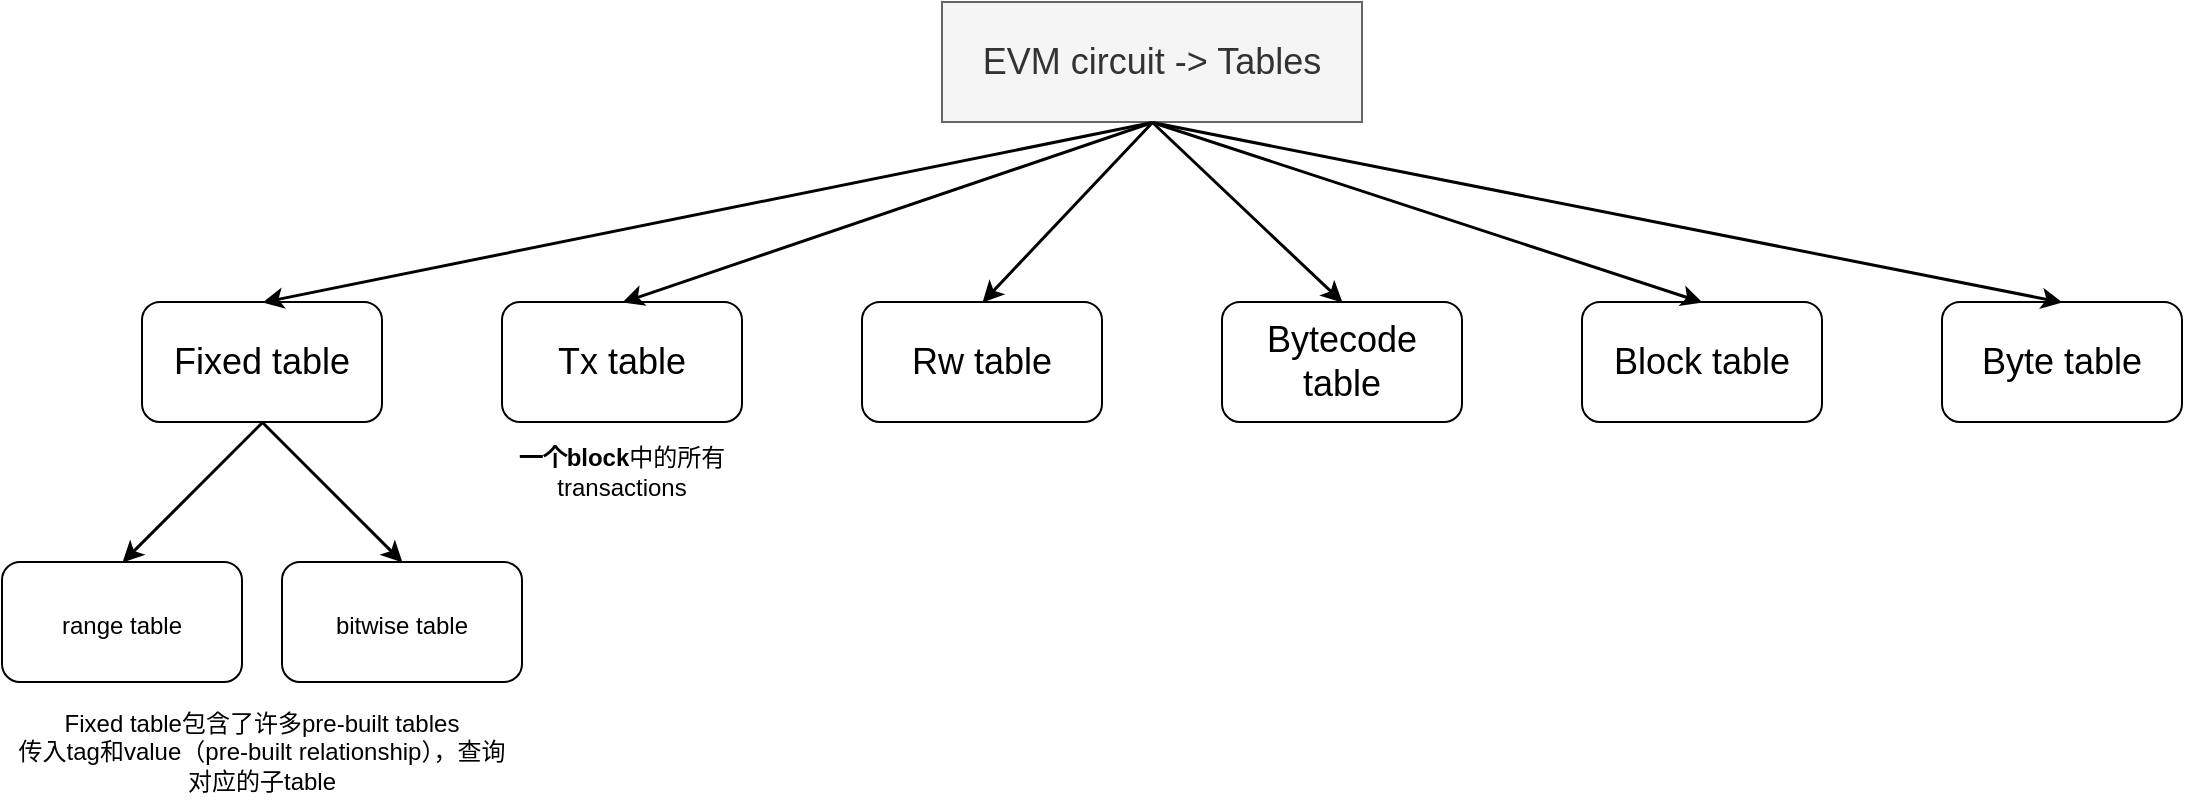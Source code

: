 <mxfile version="20.0.1" type="github">
  <diagram id="armhqeUeygUle4aU3SDP" name="Page-1">
    <mxGraphModel dx="1426" dy="794" grid="1" gridSize="10" guides="1" tooltips="1" connect="1" arrows="1" fold="1" page="1" pageScale="1" pageWidth="850" pageHeight="1100" math="0" shadow="0">
      <root>
        <mxCell id="0" />
        <mxCell id="1" parent="0" />
        <mxCell id="ORBNNmTDlNbMWPVycZKd-1" value="&lt;font style=&quot;font-size: 18px;&quot;&gt;EVM circuit -&amp;gt; Tables&lt;/font&gt;" style="rounded=0;whiteSpace=wrap;html=1;fillColor=#f5f5f5;strokeColor=#666666;strokeWidth=1;fontColor=#333333;" vertex="1" parent="1">
          <mxGeometry x="480" y="200" width="210" height="60" as="geometry" />
        </mxCell>
        <mxCell id="ORBNNmTDlNbMWPVycZKd-2" value="Fixed table" style="rounded=1;whiteSpace=wrap;html=1;fontSize=18;strokeWidth=1;" vertex="1" parent="1">
          <mxGeometry x="80" y="350" width="120" height="60" as="geometry" />
        </mxCell>
        <mxCell id="ORBNNmTDlNbMWPVycZKd-3" value="Tx table" style="rounded=1;whiteSpace=wrap;html=1;fontSize=18;strokeWidth=1;" vertex="1" parent="1">
          <mxGeometry x="260" y="350" width="120" height="60" as="geometry" />
        </mxCell>
        <mxCell id="ORBNNmTDlNbMWPVycZKd-4" value="Rw table" style="rounded=1;whiteSpace=wrap;html=1;fontSize=18;strokeWidth=1;" vertex="1" parent="1">
          <mxGeometry x="440" y="350" width="120" height="60" as="geometry" />
        </mxCell>
        <mxCell id="ORBNNmTDlNbMWPVycZKd-5" value="Bytecode table" style="rounded=1;whiteSpace=wrap;html=1;fontSize=18;strokeWidth=1;" vertex="1" parent="1">
          <mxGeometry x="620" y="350" width="120" height="60" as="geometry" />
        </mxCell>
        <mxCell id="ORBNNmTDlNbMWPVycZKd-6" value="Block table" style="rounded=1;whiteSpace=wrap;html=1;fontSize=18;strokeWidth=1;" vertex="1" parent="1">
          <mxGeometry x="800" y="350" width="120" height="60" as="geometry" />
        </mxCell>
        <mxCell id="ORBNNmTDlNbMWPVycZKd-7" value="Byte table" style="rounded=1;whiteSpace=wrap;html=1;fontSize=18;strokeWidth=1;" vertex="1" parent="1">
          <mxGeometry x="980" y="350" width="120" height="60" as="geometry" />
        </mxCell>
        <mxCell id="ORBNNmTDlNbMWPVycZKd-8" value="" style="endArrow=classic;html=1;rounded=0;fontSize=18;exitX=0.5;exitY=1;exitDx=0;exitDy=0;entryX=0.5;entryY=0;entryDx=0;entryDy=0;strokeWidth=1.5;" edge="1" parent="1" source="ORBNNmTDlNbMWPVycZKd-1" target="ORBNNmTDlNbMWPVycZKd-2">
          <mxGeometry width="50" height="50" relative="1" as="geometry">
            <mxPoint x="400" y="420" as="sourcePoint" />
            <mxPoint x="450" y="370" as="targetPoint" />
          </mxGeometry>
        </mxCell>
        <mxCell id="ORBNNmTDlNbMWPVycZKd-9" value="" style="endArrow=classic;html=1;rounded=0;fontSize=18;exitX=0.5;exitY=1;exitDx=0;exitDy=0;entryX=0.5;entryY=0;entryDx=0;entryDy=0;strokeWidth=1.5;" edge="1" parent="1" source="ORBNNmTDlNbMWPVycZKd-1" target="ORBNNmTDlNbMWPVycZKd-3">
          <mxGeometry width="50" height="50" relative="1" as="geometry">
            <mxPoint x="595" y="270" as="sourcePoint" />
            <mxPoint x="150" y="360" as="targetPoint" />
          </mxGeometry>
        </mxCell>
        <mxCell id="ORBNNmTDlNbMWPVycZKd-10" value="" style="endArrow=classic;html=1;rounded=0;fontSize=18;exitX=0.5;exitY=1;exitDx=0;exitDy=0;entryX=0.5;entryY=0;entryDx=0;entryDy=0;strokeWidth=1.5;" edge="1" parent="1" source="ORBNNmTDlNbMWPVycZKd-1" target="ORBNNmTDlNbMWPVycZKd-4">
          <mxGeometry width="50" height="50" relative="1" as="geometry">
            <mxPoint x="595" y="270" as="sourcePoint" />
            <mxPoint x="330" y="360" as="targetPoint" />
          </mxGeometry>
        </mxCell>
        <mxCell id="ORBNNmTDlNbMWPVycZKd-11" value="" style="endArrow=classic;html=1;rounded=0;fontSize=18;exitX=0.5;exitY=1;exitDx=0;exitDy=0;entryX=0.5;entryY=0;entryDx=0;entryDy=0;strokeWidth=1.5;" edge="1" parent="1" source="ORBNNmTDlNbMWPVycZKd-1" target="ORBNNmTDlNbMWPVycZKd-5">
          <mxGeometry width="50" height="50" relative="1" as="geometry">
            <mxPoint x="595" y="270" as="sourcePoint" />
            <mxPoint x="510" y="360" as="targetPoint" />
          </mxGeometry>
        </mxCell>
        <mxCell id="ORBNNmTDlNbMWPVycZKd-12" value="" style="endArrow=classic;html=1;rounded=0;fontSize=18;exitX=0.5;exitY=1;exitDx=0;exitDy=0;entryX=0.5;entryY=0;entryDx=0;entryDy=0;strokeWidth=1.5;" edge="1" parent="1" source="ORBNNmTDlNbMWPVycZKd-1" target="ORBNNmTDlNbMWPVycZKd-6">
          <mxGeometry width="50" height="50" relative="1" as="geometry">
            <mxPoint x="595" y="270" as="sourcePoint" />
            <mxPoint x="690" y="360" as="targetPoint" />
          </mxGeometry>
        </mxCell>
        <mxCell id="ORBNNmTDlNbMWPVycZKd-13" value="" style="endArrow=classic;html=1;rounded=0;fontSize=18;exitX=0.5;exitY=1;exitDx=0;exitDy=0;entryX=0.5;entryY=0;entryDx=0;entryDy=0;strokeWidth=1.5;" edge="1" parent="1" source="ORBNNmTDlNbMWPVycZKd-1" target="ORBNNmTDlNbMWPVycZKd-7">
          <mxGeometry width="50" height="50" relative="1" as="geometry">
            <mxPoint x="595" y="270" as="sourcePoint" />
            <mxPoint x="870" y="360" as="targetPoint" />
          </mxGeometry>
        </mxCell>
        <mxCell id="ORBNNmTDlNbMWPVycZKd-14" value="&lt;font style=&quot;font-size: 12px;&quot;&gt;range table&lt;/font&gt;" style="rounded=1;whiteSpace=wrap;html=1;fontSize=18;strokeWidth=1;" vertex="1" parent="1">
          <mxGeometry x="10" y="480" width="120" height="60" as="geometry" />
        </mxCell>
        <mxCell id="ORBNNmTDlNbMWPVycZKd-15" value="&lt;font style=&quot;font-size: 12px;&quot;&gt;bitwise table&lt;/font&gt;" style="rounded=1;whiteSpace=wrap;html=1;fontSize=18;strokeWidth=1;" vertex="1" parent="1">
          <mxGeometry x="150" y="480" width="120" height="60" as="geometry" />
        </mxCell>
        <mxCell id="ORBNNmTDlNbMWPVycZKd-17" value="" style="endArrow=classic;html=1;rounded=0;fontSize=18;exitX=0.5;exitY=1;exitDx=0;exitDy=0;entryX=0.5;entryY=0;entryDx=0;entryDy=0;strokeWidth=1.5;" edge="1" parent="1" source="ORBNNmTDlNbMWPVycZKd-2" target="ORBNNmTDlNbMWPVycZKd-14">
          <mxGeometry width="50" height="50" relative="1" as="geometry">
            <mxPoint x="130" y="440" as="sourcePoint" />
            <mxPoint x="45" y="530" as="targetPoint" />
          </mxGeometry>
        </mxCell>
        <mxCell id="ORBNNmTDlNbMWPVycZKd-18" value="" style="endArrow=classic;html=1;rounded=0;fontSize=18;exitX=0.5;exitY=1;exitDx=0;exitDy=0;strokeWidth=1.5;entryX=0.5;entryY=0;entryDx=0;entryDy=0;" edge="1" parent="1" source="ORBNNmTDlNbMWPVycZKd-2" target="ORBNNmTDlNbMWPVycZKd-15">
          <mxGeometry width="50" height="50" relative="1" as="geometry">
            <mxPoint x="150" y="420" as="sourcePoint" />
            <mxPoint x="220" y="460" as="targetPoint" />
          </mxGeometry>
        </mxCell>
        <mxCell id="ORBNNmTDlNbMWPVycZKd-19" value="Fixed table包含了许多pre-built tables&lt;br&gt;传入tag和value（pre-built relationship），查询对应的子table" style="text;html=1;strokeColor=none;fillColor=none;align=center;verticalAlign=middle;whiteSpace=wrap;rounded=0;fontSize=12;" vertex="1" parent="1">
          <mxGeometry x="15" y="550" width="250" height="50" as="geometry" />
        </mxCell>
        <mxCell id="ORBNNmTDlNbMWPVycZKd-20" value="&lt;b&gt;一个block&lt;/b&gt;中的所有transactions" style="text;html=1;strokeColor=none;fillColor=none;align=center;verticalAlign=middle;whiteSpace=wrap;rounded=0;fontSize=12;" vertex="1" parent="1">
          <mxGeometry x="265" y="420" width="110" height="30" as="geometry" />
        </mxCell>
      </root>
    </mxGraphModel>
  </diagram>
</mxfile>
